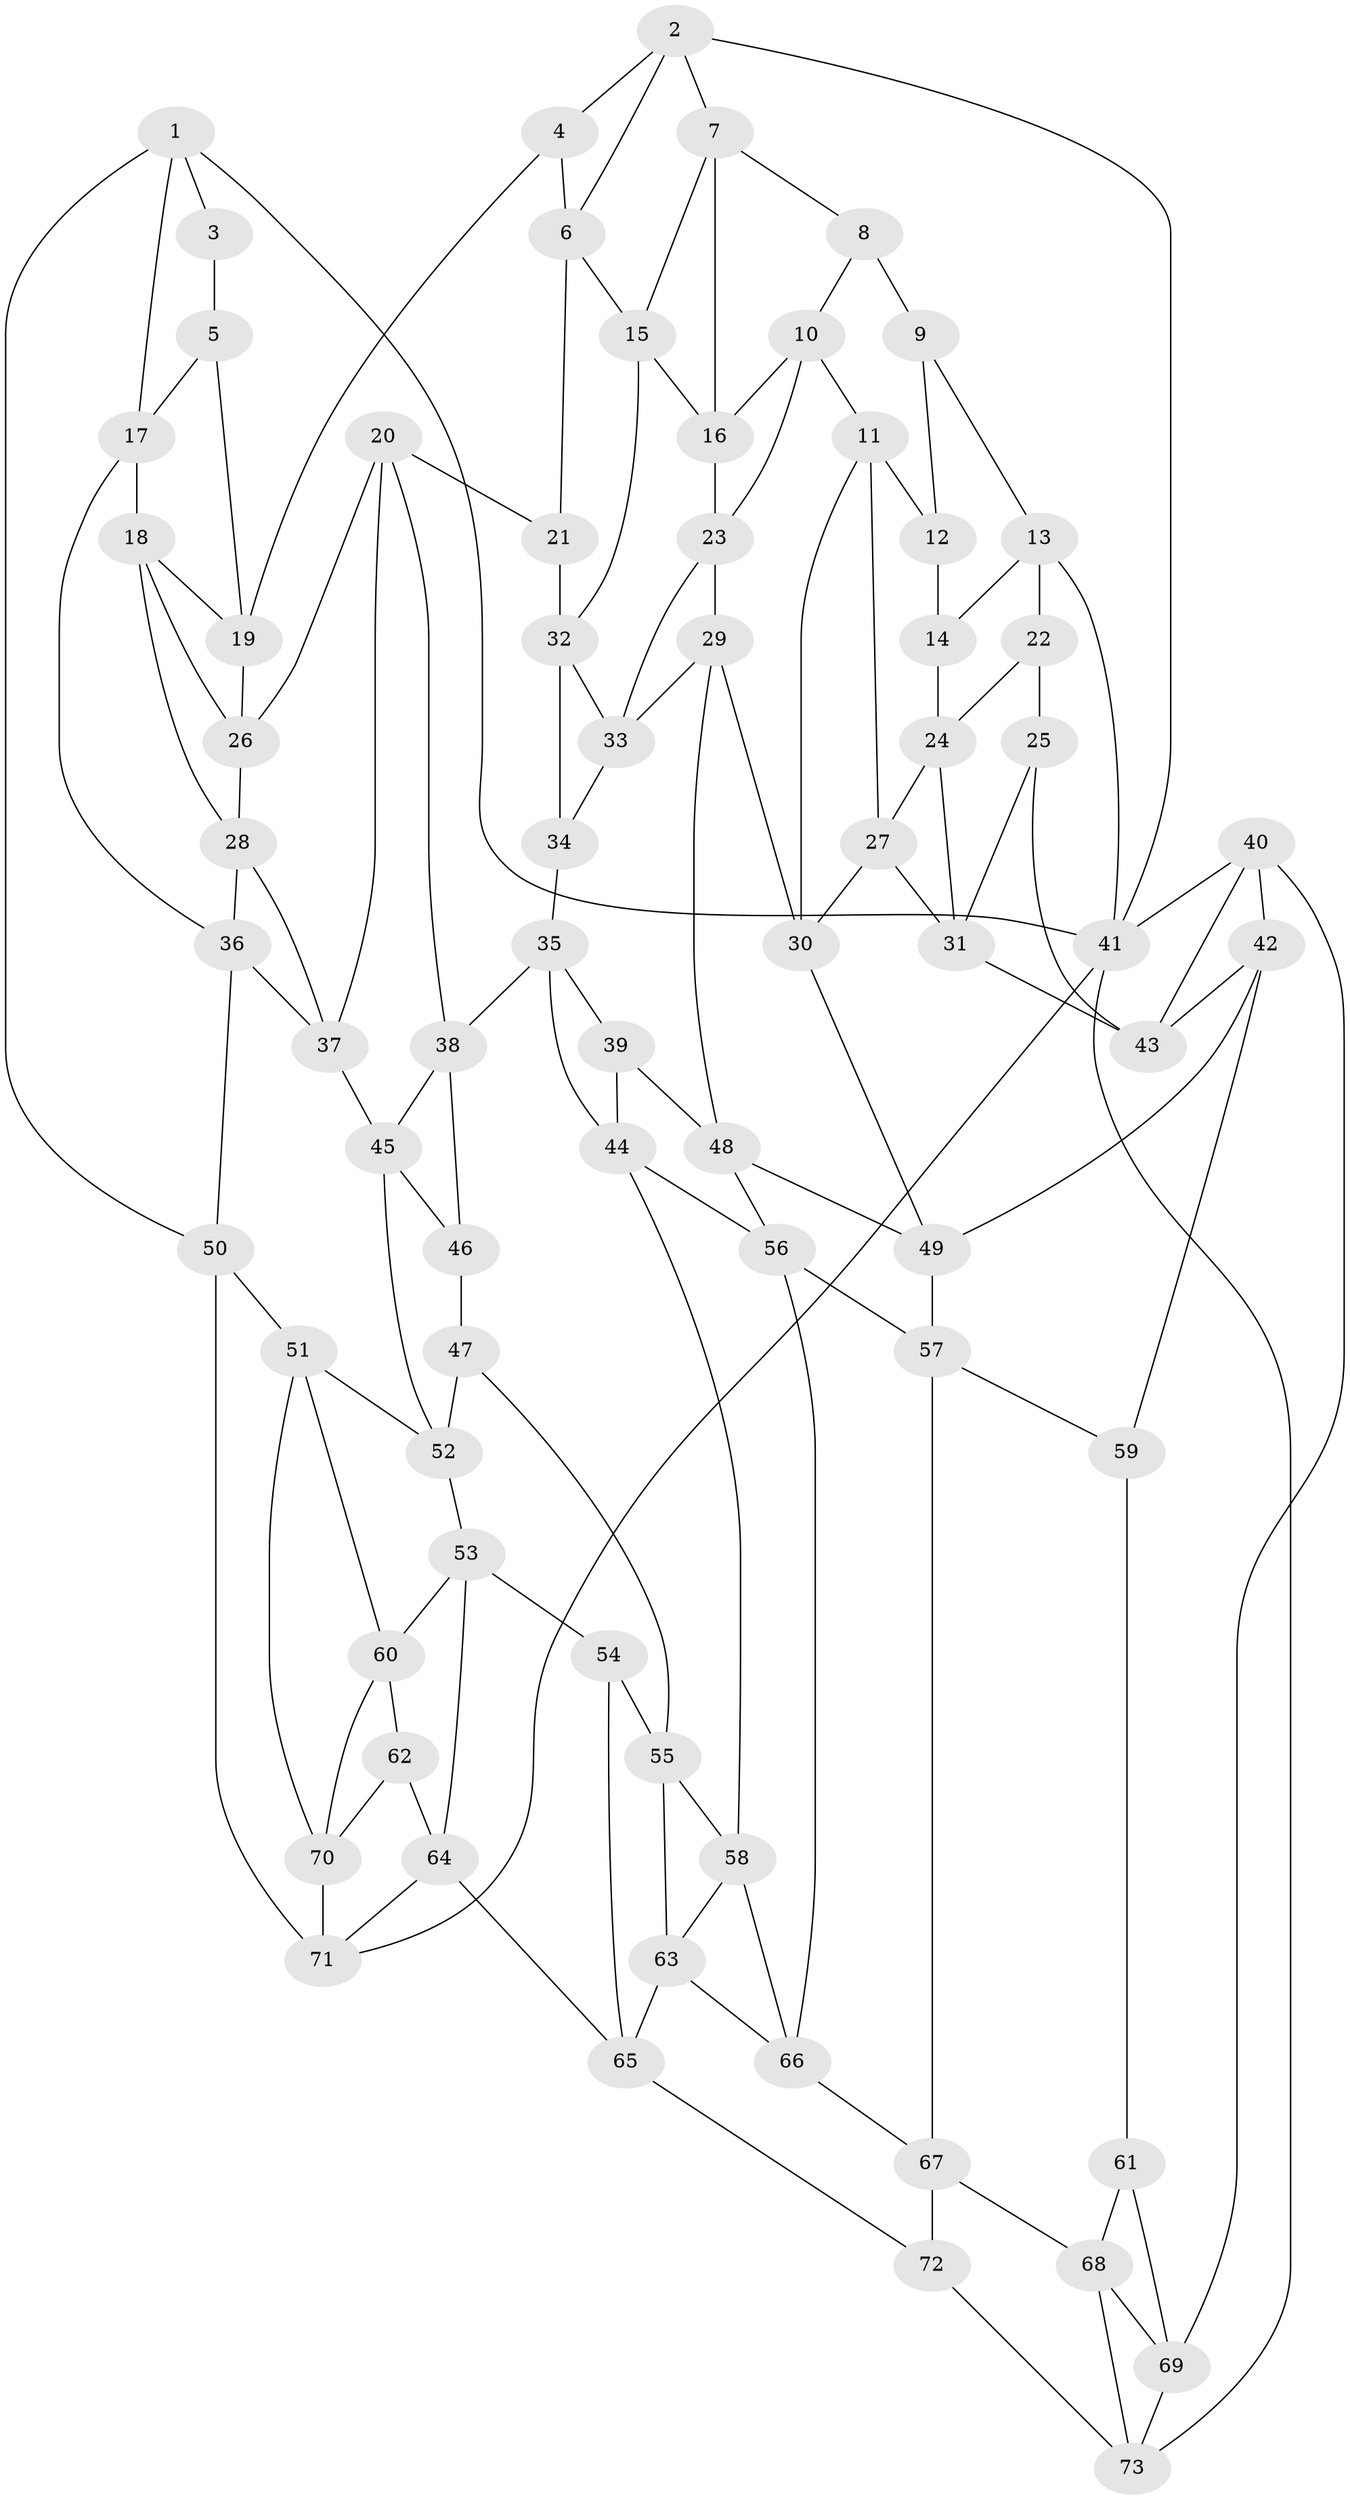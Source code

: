// original degree distribution, {3: 0.020689655172413793, 6: 0.2206896551724138, 4: 0.22758620689655173, 5: 0.5310344827586206}
// Generated by graph-tools (version 1.1) at 2025/50/03/09/25 03:50:57]
// undirected, 73 vertices, 137 edges
graph export_dot {
graph [start="1"]
  node [color=gray90,style=filled];
  1;
  2;
  3;
  4;
  5;
  6;
  7;
  8;
  9;
  10;
  11;
  12;
  13;
  14;
  15;
  16;
  17;
  18;
  19;
  20;
  21;
  22;
  23;
  24;
  25;
  26;
  27;
  28;
  29;
  30;
  31;
  32;
  33;
  34;
  35;
  36;
  37;
  38;
  39;
  40;
  41;
  42;
  43;
  44;
  45;
  46;
  47;
  48;
  49;
  50;
  51;
  52;
  53;
  54;
  55;
  56;
  57;
  58;
  59;
  60;
  61;
  62;
  63;
  64;
  65;
  66;
  67;
  68;
  69;
  70;
  71;
  72;
  73;
  1 -- 3 [weight=1.0];
  1 -- 17 [weight=1.0];
  1 -- 41 [weight=1.0];
  1 -- 50 [weight=1.0];
  2 -- 4 [weight=1.0];
  2 -- 6 [weight=1.0];
  2 -- 7 [weight=1.0];
  2 -- 41 [weight=1.0];
  3 -- 5 [weight=2.0];
  4 -- 6 [weight=1.0];
  4 -- 19 [weight=1.0];
  5 -- 17 [weight=1.0];
  5 -- 19 [weight=1.0];
  6 -- 15 [weight=1.0];
  6 -- 21 [weight=1.0];
  7 -- 8 [weight=1.0];
  7 -- 15 [weight=1.0];
  7 -- 16 [weight=1.0];
  8 -- 9 [weight=2.0];
  8 -- 10 [weight=1.0];
  9 -- 12 [weight=1.0];
  9 -- 13 [weight=1.0];
  10 -- 11 [weight=1.0];
  10 -- 16 [weight=1.0];
  10 -- 23 [weight=1.0];
  11 -- 12 [weight=1.0];
  11 -- 27 [weight=1.0];
  11 -- 30 [weight=1.0];
  12 -- 14 [weight=1.0];
  13 -- 14 [weight=1.0];
  13 -- 22 [weight=1.0];
  13 -- 41 [weight=1.0];
  14 -- 24 [weight=1.0];
  15 -- 16 [weight=1.0];
  15 -- 32 [weight=1.0];
  16 -- 23 [weight=1.0];
  17 -- 18 [weight=1.0];
  17 -- 36 [weight=1.0];
  18 -- 19 [weight=1.0];
  18 -- 26 [weight=1.0];
  18 -- 28 [weight=1.0];
  19 -- 26 [weight=1.0];
  20 -- 21 [weight=1.0];
  20 -- 26 [weight=1.0];
  20 -- 37 [weight=1.0];
  20 -- 38 [weight=1.0];
  21 -- 32 [weight=1.0];
  22 -- 24 [weight=1.0];
  22 -- 25 [weight=2.0];
  23 -- 29 [weight=1.0];
  23 -- 33 [weight=1.0];
  24 -- 27 [weight=1.0];
  24 -- 31 [weight=1.0];
  25 -- 31 [weight=1.0];
  25 -- 43 [weight=1.0];
  26 -- 28 [weight=1.0];
  27 -- 30 [weight=1.0];
  27 -- 31 [weight=1.0];
  28 -- 36 [weight=1.0];
  28 -- 37 [weight=1.0];
  29 -- 30 [weight=1.0];
  29 -- 33 [weight=1.0];
  29 -- 48 [weight=1.0];
  30 -- 49 [weight=1.0];
  31 -- 43 [weight=1.0];
  32 -- 33 [weight=1.0];
  32 -- 34 [weight=1.0];
  33 -- 34 [weight=1.0];
  34 -- 35 [weight=1.0];
  35 -- 38 [weight=1.0];
  35 -- 39 [weight=1.0];
  35 -- 44 [weight=1.0];
  36 -- 37 [weight=1.0];
  36 -- 50 [weight=1.0];
  37 -- 45 [weight=1.0];
  38 -- 45 [weight=1.0];
  38 -- 46 [weight=1.0];
  39 -- 44 [weight=1.0];
  39 -- 48 [weight=1.0];
  40 -- 41 [weight=1.0];
  40 -- 42 [weight=1.0];
  40 -- 43 [weight=1.0];
  40 -- 69 [weight=1.0];
  41 -- 71 [weight=1.0];
  41 -- 73 [weight=1.0];
  42 -- 43 [weight=1.0];
  42 -- 49 [weight=1.0];
  42 -- 59 [weight=1.0];
  44 -- 56 [weight=1.0];
  44 -- 58 [weight=1.0];
  45 -- 46 [weight=1.0];
  45 -- 52 [weight=1.0];
  46 -- 47 [weight=2.0];
  47 -- 52 [weight=1.0];
  47 -- 55 [weight=1.0];
  48 -- 49 [weight=1.0];
  48 -- 56 [weight=1.0];
  49 -- 57 [weight=1.0];
  50 -- 51 [weight=1.0];
  50 -- 71 [weight=2.0];
  51 -- 52 [weight=1.0];
  51 -- 60 [weight=1.0];
  51 -- 70 [weight=1.0];
  52 -- 53 [weight=1.0];
  53 -- 54 [weight=1.0];
  53 -- 60 [weight=1.0];
  53 -- 64 [weight=1.0];
  54 -- 55 [weight=1.0];
  54 -- 65 [weight=1.0];
  55 -- 58 [weight=1.0];
  55 -- 63 [weight=1.0];
  56 -- 57 [weight=1.0];
  56 -- 66 [weight=1.0];
  57 -- 59 [weight=1.0];
  57 -- 67 [weight=1.0];
  58 -- 63 [weight=1.0];
  58 -- 66 [weight=1.0];
  59 -- 61 [weight=2.0];
  60 -- 62 [weight=1.0];
  60 -- 70 [weight=1.0];
  61 -- 68 [weight=1.0];
  61 -- 69 [weight=1.0];
  62 -- 64 [weight=1.0];
  62 -- 70 [weight=1.0];
  63 -- 65 [weight=1.0];
  63 -- 66 [weight=1.0];
  64 -- 65 [weight=1.0];
  64 -- 71 [weight=1.0];
  65 -- 72 [weight=1.0];
  66 -- 67 [weight=1.0];
  67 -- 68 [weight=1.0];
  67 -- 72 [weight=1.0];
  68 -- 69 [weight=1.0];
  68 -- 73 [weight=1.0];
  69 -- 73 [weight=1.0];
  70 -- 71 [weight=1.0];
  72 -- 73 [weight=1.0];
}
